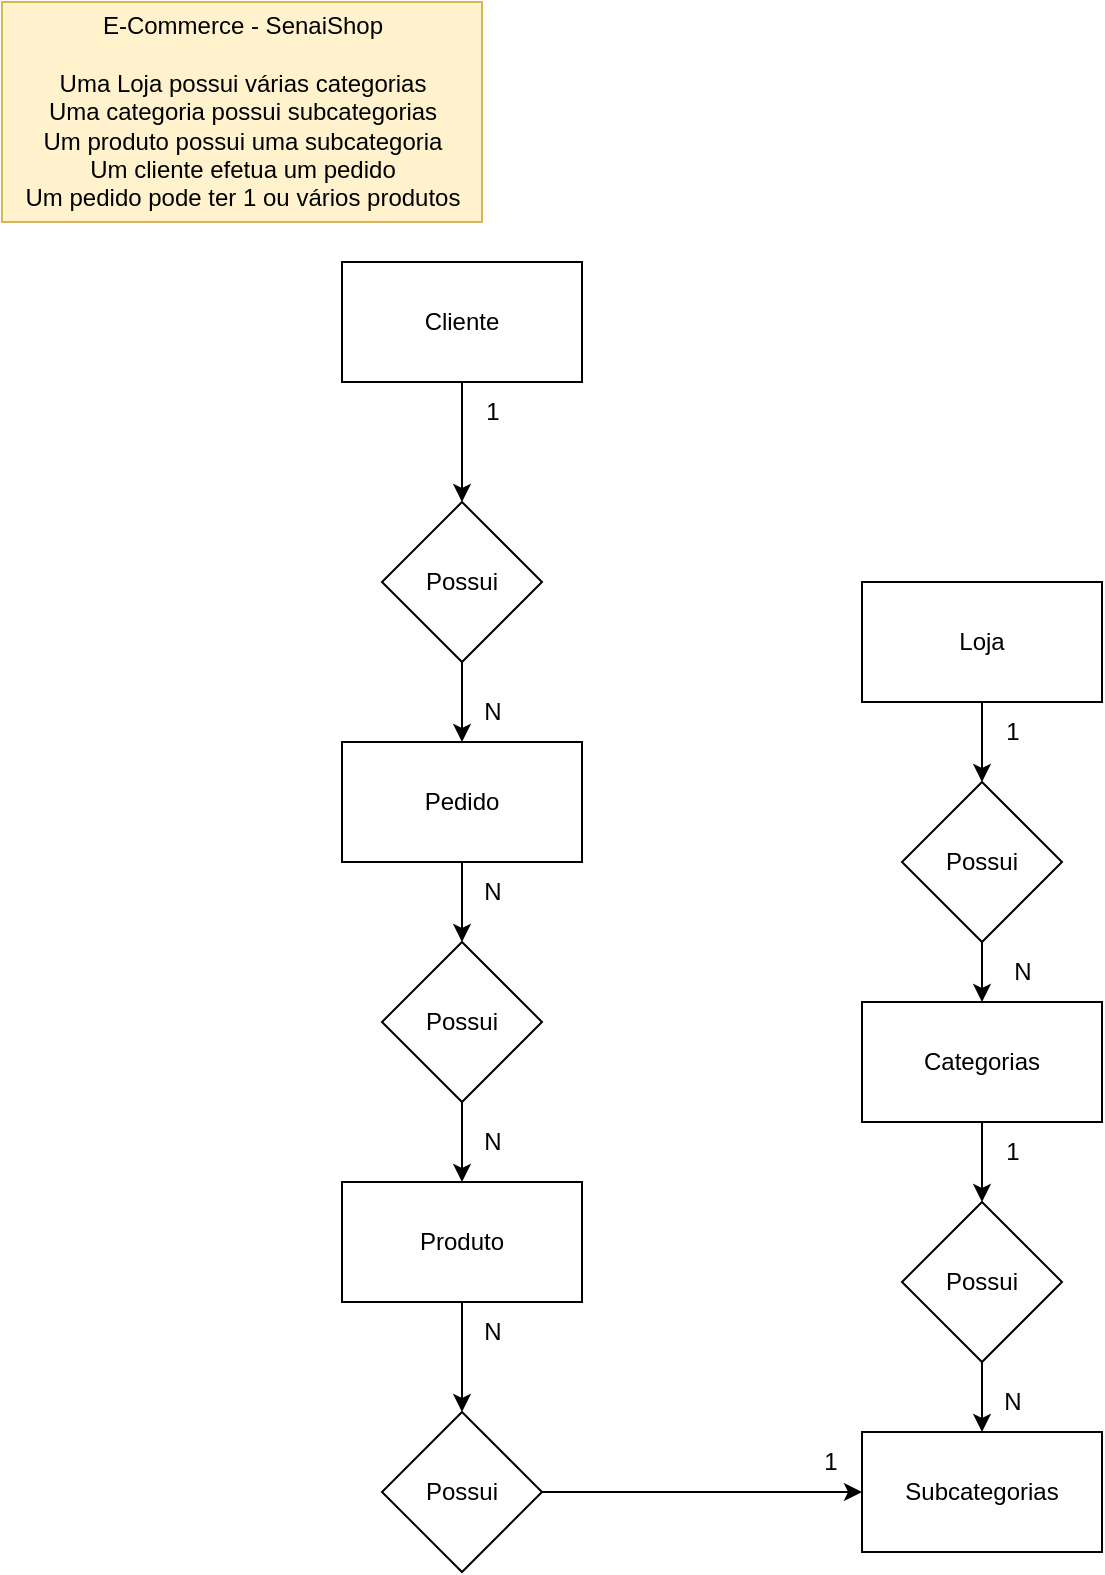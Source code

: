 <mxfile version="21.6.5" type="device">
  <diagram name="Página-1" id="Fw9d9IlOBWzn5nh_JmPF">
    <mxGraphModel dx="1235" dy="675" grid="1" gridSize="10" guides="1" tooltips="1" connect="1" arrows="1" fold="1" page="1" pageScale="1" pageWidth="827" pageHeight="1169" math="0" shadow="0">
      <root>
        <mxCell id="0" />
        <mxCell id="1" parent="0" />
        <mxCell id="Nefr05rwbW0dmzt5U9Pz-1" value="&lt;div&gt;E-Commerce - SenaiShop&lt;/div&gt;&lt;div&gt;&lt;br&gt;&lt;/div&gt;&lt;div&gt;Uma Loja possui várias categorias&lt;/div&gt;&lt;div&gt;Uma categoria possui subcategorias&lt;/div&gt;&lt;div&gt;Um produto possui uma subcategoria&lt;/div&gt;&lt;div&gt;Um cliente efetua um pedido&lt;/div&gt;&lt;div&gt;Um pedido pode ter 1 ou vários produtos&lt;/div&gt;" style="text;html=1;align=center;verticalAlign=middle;resizable=0;points=[];autosize=1;strokeColor=#d6b656;fillColor=#fff2cc;" parent="1" vertex="1">
          <mxGeometry width="240" height="110" as="geometry" />
        </mxCell>
        <mxCell id="Nefr05rwbW0dmzt5U9Pz-13" style="edgeStyle=orthogonalEdgeStyle;rounded=0;orthogonalLoop=1;jettySize=auto;html=1;exitX=0.5;exitY=1;exitDx=0;exitDy=0;entryX=0.5;entryY=0;entryDx=0;entryDy=0;" parent="1" source="Nefr05rwbW0dmzt5U9Pz-2" target="Nefr05rwbW0dmzt5U9Pz-12" edge="1">
          <mxGeometry relative="1" as="geometry" />
        </mxCell>
        <mxCell id="Nefr05rwbW0dmzt5U9Pz-2" value="Loja" style="rounded=0;whiteSpace=wrap;html=1;" parent="1" vertex="1">
          <mxGeometry x="430" y="290" width="120" height="60" as="geometry" />
        </mxCell>
        <mxCell id="Nefr05rwbW0dmzt5U9Pz-16" style="edgeStyle=orthogonalEdgeStyle;rounded=0;orthogonalLoop=1;jettySize=auto;html=1;exitX=0.5;exitY=1;exitDx=0;exitDy=0;entryX=0.5;entryY=0;entryDx=0;entryDy=0;" parent="1" source="Nefr05rwbW0dmzt5U9Pz-3" target="Nefr05rwbW0dmzt5U9Pz-15" edge="1">
          <mxGeometry relative="1" as="geometry" />
        </mxCell>
        <mxCell id="Nefr05rwbW0dmzt5U9Pz-3" value="Categorias" style="rounded=0;whiteSpace=wrap;html=1;" parent="1" vertex="1">
          <mxGeometry x="430" y="500" width="120" height="60" as="geometry" />
        </mxCell>
        <mxCell id="Nefr05rwbW0dmzt5U9Pz-4" value="Subcategorias" style="rounded=0;whiteSpace=wrap;html=1;" parent="1" vertex="1">
          <mxGeometry x="430" y="715" width="120" height="60" as="geometry" />
        </mxCell>
        <mxCell id="Nefr05rwbW0dmzt5U9Pz-19" style="edgeStyle=orthogonalEdgeStyle;rounded=0;orthogonalLoop=1;jettySize=auto;html=1;exitX=0.5;exitY=1;exitDx=0;exitDy=0;entryX=0.5;entryY=0;entryDx=0;entryDy=0;" parent="1" source="Nefr05rwbW0dmzt5U9Pz-5" target="Nefr05rwbW0dmzt5U9Pz-18" edge="1">
          <mxGeometry relative="1" as="geometry" />
        </mxCell>
        <mxCell id="Nefr05rwbW0dmzt5U9Pz-5" value="Produto" style="rounded=0;whiteSpace=wrap;html=1;" parent="1" vertex="1">
          <mxGeometry x="170" y="590" width="120" height="60" as="geometry" />
        </mxCell>
        <mxCell id="Nefr05rwbW0dmzt5U9Pz-23" style="edgeStyle=orthogonalEdgeStyle;rounded=0;orthogonalLoop=1;jettySize=auto;html=1;exitX=0.5;exitY=1;exitDx=0;exitDy=0;entryX=0.5;entryY=0;entryDx=0;entryDy=0;" parent="1" source="Nefr05rwbW0dmzt5U9Pz-10" target="Nefr05rwbW0dmzt5U9Pz-22" edge="1">
          <mxGeometry relative="1" as="geometry" />
        </mxCell>
        <mxCell id="Nefr05rwbW0dmzt5U9Pz-10" value="Cliente" style="rounded=0;whiteSpace=wrap;html=1;" parent="1" vertex="1">
          <mxGeometry x="170" y="130" width="120" height="60" as="geometry" />
        </mxCell>
        <mxCell id="Nefr05rwbW0dmzt5U9Pz-25" style="edgeStyle=orthogonalEdgeStyle;rounded=0;orthogonalLoop=1;jettySize=auto;html=1;exitX=0.5;exitY=1;exitDx=0;exitDy=0;entryX=0.5;entryY=0;entryDx=0;entryDy=0;" parent="1" source="Nefr05rwbW0dmzt5U9Pz-32" target="Nefr05rwbW0dmzt5U9Pz-5" edge="1">
          <mxGeometry relative="1" as="geometry" />
        </mxCell>
        <mxCell id="Nefr05rwbW0dmzt5U9Pz-11" value="Pedido" style="rounded=0;whiteSpace=wrap;html=1;" parent="1" vertex="1">
          <mxGeometry x="170" y="370" width="120" height="60" as="geometry" />
        </mxCell>
        <mxCell id="Nefr05rwbW0dmzt5U9Pz-14" style="edgeStyle=orthogonalEdgeStyle;rounded=0;orthogonalLoop=1;jettySize=auto;html=1;exitX=0.5;exitY=1;exitDx=0;exitDy=0;entryX=0.5;entryY=0;entryDx=0;entryDy=0;" parent="1" source="Nefr05rwbW0dmzt5U9Pz-12" target="Nefr05rwbW0dmzt5U9Pz-3" edge="1">
          <mxGeometry relative="1" as="geometry" />
        </mxCell>
        <mxCell id="Nefr05rwbW0dmzt5U9Pz-12" value="Possui" style="rhombus;whiteSpace=wrap;html=1;" parent="1" vertex="1">
          <mxGeometry x="450" y="390" width="80" height="80" as="geometry" />
        </mxCell>
        <mxCell id="Nefr05rwbW0dmzt5U9Pz-17" style="edgeStyle=orthogonalEdgeStyle;rounded=0;orthogonalLoop=1;jettySize=auto;html=1;exitX=0.5;exitY=1;exitDx=0;exitDy=0;" parent="1" source="Nefr05rwbW0dmzt5U9Pz-15" target="Nefr05rwbW0dmzt5U9Pz-4" edge="1">
          <mxGeometry relative="1" as="geometry" />
        </mxCell>
        <mxCell id="Nefr05rwbW0dmzt5U9Pz-15" value="Possui" style="rhombus;whiteSpace=wrap;html=1;" parent="1" vertex="1">
          <mxGeometry x="450" y="600" width="80" height="80" as="geometry" />
        </mxCell>
        <mxCell id="Nefr05rwbW0dmzt5U9Pz-20" style="edgeStyle=orthogonalEdgeStyle;rounded=0;orthogonalLoop=1;jettySize=auto;html=1;exitX=1;exitY=0.5;exitDx=0;exitDy=0;entryX=0;entryY=0.5;entryDx=0;entryDy=0;" parent="1" source="Nefr05rwbW0dmzt5U9Pz-18" target="Nefr05rwbW0dmzt5U9Pz-4" edge="1">
          <mxGeometry relative="1" as="geometry" />
        </mxCell>
        <mxCell id="Nefr05rwbW0dmzt5U9Pz-18" value="Possui" style="rhombus;whiteSpace=wrap;html=1;" parent="1" vertex="1">
          <mxGeometry x="190" y="705" width="80" height="80" as="geometry" />
        </mxCell>
        <mxCell id="Nefr05rwbW0dmzt5U9Pz-24" style="edgeStyle=orthogonalEdgeStyle;rounded=0;orthogonalLoop=1;jettySize=auto;html=1;exitX=0.5;exitY=1;exitDx=0;exitDy=0;" parent="1" source="Nefr05rwbW0dmzt5U9Pz-22" target="Nefr05rwbW0dmzt5U9Pz-11" edge="1">
          <mxGeometry relative="1" as="geometry" />
        </mxCell>
        <mxCell id="Nefr05rwbW0dmzt5U9Pz-22" value="Possui" style="rhombus;whiteSpace=wrap;html=1;" parent="1" vertex="1">
          <mxGeometry x="190" y="250" width="80" height="80" as="geometry" />
        </mxCell>
        <mxCell id="Nefr05rwbW0dmzt5U9Pz-26" value="N" style="text;html=1;align=center;verticalAlign=middle;resizable=0;points=[];autosize=1;strokeColor=none;fillColor=none;" parent="1" vertex="1">
          <mxGeometry x="495" y="470" width="30" height="30" as="geometry" />
        </mxCell>
        <mxCell id="Nefr05rwbW0dmzt5U9Pz-27" value="1" style="text;html=1;align=center;verticalAlign=middle;resizable=0;points=[];autosize=1;strokeColor=none;fillColor=none;" parent="1" vertex="1">
          <mxGeometry x="490" y="350" width="30" height="30" as="geometry" />
        </mxCell>
        <mxCell id="Nefr05rwbW0dmzt5U9Pz-28" value="1" style="text;html=1;align=center;verticalAlign=middle;resizable=0;points=[];autosize=1;strokeColor=none;fillColor=none;" parent="1" vertex="1">
          <mxGeometry x="490" y="560" width="30" height="30" as="geometry" />
        </mxCell>
        <mxCell id="Nefr05rwbW0dmzt5U9Pz-29" value="N" style="text;html=1;align=center;verticalAlign=middle;resizable=0;points=[];autosize=1;strokeColor=none;fillColor=none;" parent="1" vertex="1">
          <mxGeometry x="490" y="685" width="30" height="30" as="geometry" />
        </mxCell>
        <mxCell id="Nefr05rwbW0dmzt5U9Pz-30" value="1" style="text;html=1;align=center;verticalAlign=middle;resizable=0;points=[];autosize=1;strokeColor=none;fillColor=none;" parent="1" vertex="1">
          <mxGeometry x="399" y="715" width="30" height="30" as="geometry" />
        </mxCell>
        <mxCell id="Nefr05rwbW0dmzt5U9Pz-31" value="N" style="text;html=1;align=center;verticalAlign=middle;resizable=0;points=[];autosize=1;strokeColor=none;fillColor=none;" parent="1" vertex="1">
          <mxGeometry x="230" y="650" width="30" height="30" as="geometry" />
        </mxCell>
        <mxCell id="Nefr05rwbW0dmzt5U9Pz-33" value="" style="edgeStyle=orthogonalEdgeStyle;rounded=0;orthogonalLoop=1;jettySize=auto;html=1;exitX=0.5;exitY=1;exitDx=0;exitDy=0;entryX=0.5;entryY=0;entryDx=0;entryDy=0;" parent="1" source="Nefr05rwbW0dmzt5U9Pz-11" target="Nefr05rwbW0dmzt5U9Pz-32" edge="1">
          <mxGeometry relative="1" as="geometry">
            <mxPoint x="230" y="430" as="sourcePoint" />
            <mxPoint x="230" y="590" as="targetPoint" />
          </mxGeometry>
        </mxCell>
        <mxCell id="Nefr05rwbW0dmzt5U9Pz-32" value="Possui" style="rhombus;whiteSpace=wrap;html=1;" parent="1" vertex="1">
          <mxGeometry x="190" y="470" width="80" height="80" as="geometry" />
        </mxCell>
        <mxCell id="Nefr05rwbW0dmzt5U9Pz-34" value="N" style="text;html=1;align=center;verticalAlign=middle;resizable=0;points=[];autosize=1;strokeColor=none;fillColor=none;" parent="1" vertex="1">
          <mxGeometry x="230" y="430" width="30" height="30" as="geometry" />
        </mxCell>
        <mxCell id="Nefr05rwbW0dmzt5U9Pz-35" value="N" style="text;html=1;align=center;verticalAlign=middle;resizable=0;points=[];autosize=1;strokeColor=none;fillColor=none;" parent="1" vertex="1">
          <mxGeometry x="230" y="555" width="30" height="30" as="geometry" />
        </mxCell>
        <mxCell id="Nefr05rwbW0dmzt5U9Pz-36" value="N" style="text;html=1;align=center;verticalAlign=middle;resizable=0;points=[];autosize=1;strokeColor=none;fillColor=none;" parent="1" vertex="1">
          <mxGeometry x="230" y="340" width="30" height="30" as="geometry" />
        </mxCell>
        <mxCell id="Nefr05rwbW0dmzt5U9Pz-37" value="1" style="text;html=1;align=center;verticalAlign=middle;resizable=0;points=[];autosize=1;strokeColor=none;fillColor=none;" parent="1" vertex="1">
          <mxGeometry x="230" y="190" width="30" height="30" as="geometry" />
        </mxCell>
      </root>
    </mxGraphModel>
  </diagram>
</mxfile>
